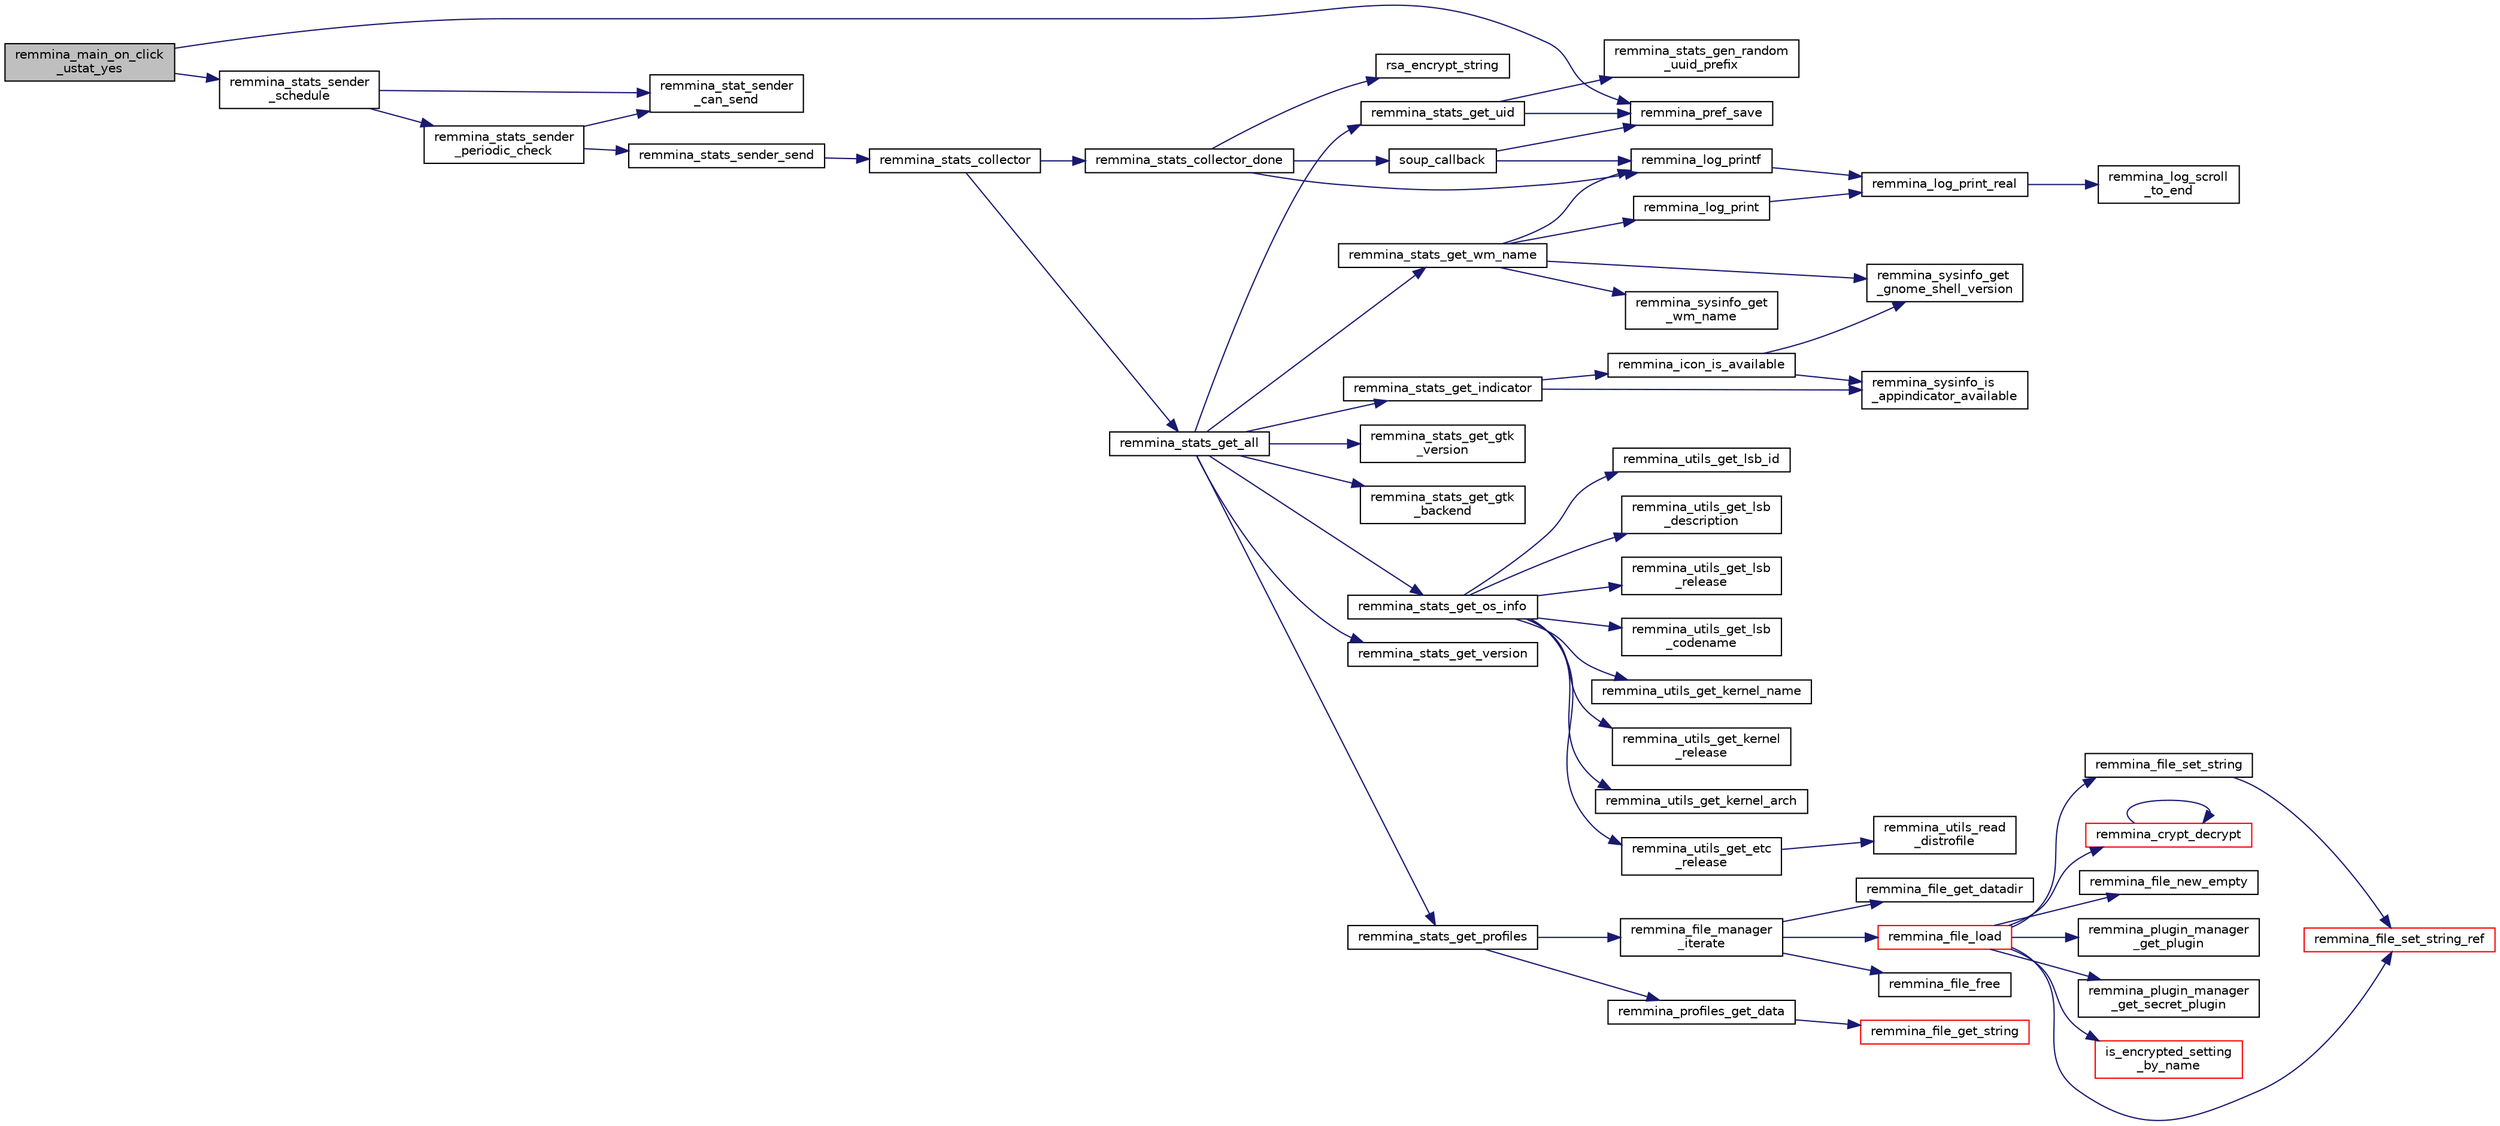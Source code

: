 digraph "remmina_main_on_click_ustat_yes"
{
  edge [fontname="Helvetica",fontsize="10",labelfontname="Helvetica",labelfontsize="10"];
  node [fontname="Helvetica",fontsize="10",shape=record];
  rankdir="LR";
  Node4838 [label="remmina_main_on_click\l_ustat_yes",height=0.2,width=0.4,color="black", fillcolor="grey75", style="filled", fontcolor="black"];
  Node4838 -> Node4839 [color="midnightblue",fontsize="10",style="solid",fontname="Helvetica"];
  Node4839 [label="remmina_pref_save",height=0.2,width=0.4,color="black", fillcolor="white", style="filled",URL="$remmina__pref_8c.html#a1c614a5e7dc3cd415be6e0a926e26983"];
  Node4838 -> Node4840 [color="midnightblue",fontsize="10",style="solid",fontname="Helvetica"];
  Node4840 [label="remmina_stats_sender\l_schedule",height=0.2,width=0.4,color="black", fillcolor="white", style="filled",URL="$remmina__stats__sender_8c.html#a03db556341f727fb2fe482cae80351a9"];
  Node4840 -> Node4841 [color="midnightblue",fontsize="10",style="solid",fontname="Helvetica"];
  Node4841 [label="remmina_stat_sender\l_can_send",height=0.2,width=0.4,color="black", fillcolor="white", style="filled",URL="$remmina__stats__sender_8c.html#a5aa2104ccded08aa02dd2886f87af516"];
  Node4840 -> Node4842 [color="midnightblue",fontsize="10",style="solid",fontname="Helvetica"];
  Node4842 [label="remmina_stats_sender\l_periodic_check",height=0.2,width=0.4,color="black", fillcolor="white", style="filled",URL="$remmina__stats__sender_8c.html#a9893f8bc18fa81d40fabcf60e7353bb2"];
  Node4842 -> Node4841 [color="midnightblue",fontsize="10",style="solid",fontname="Helvetica"];
  Node4842 -> Node4843 [color="midnightblue",fontsize="10",style="solid",fontname="Helvetica"];
  Node4843 [label="remmina_stats_sender_send",height=0.2,width=0.4,color="black", fillcolor="white", style="filled",URL="$remmina__stats__sender_8c.html#adcfe144769bc83b3a6cc216eb3589919"];
  Node4843 -> Node4844 [color="midnightblue",fontsize="10",style="solid",fontname="Helvetica"];
  Node4844 [label="remmina_stats_collector",height=0.2,width=0.4,color="black", fillcolor="white", style="filled",URL="$remmina__stats__sender_8c.html#a9fb1f78014c902387de47961e8245518"];
  Node4844 -> Node4845 [color="midnightblue",fontsize="10",style="solid",fontname="Helvetica"];
  Node4845 [label="remmina_stats_get_all",height=0.2,width=0.4,color="black", fillcolor="white", style="filled",URL="$remmina__stats_8c.html#a7398b36347e3621772776c466b565641",tooltip="Get all statistics in json format to send periodically to the PHP server. "];
  Node4845 -> Node4846 [color="midnightblue",fontsize="10",style="solid",fontname="Helvetica"];
  Node4846 [label="remmina_stats_get_uid",height=0.2,width=0.4,color="black", fillcolor="white", style="filled",URL="$remmina__stats_8c.html#ac6adbf6560625e2bf54037fcd039319d"];
  Node4846 -> Node4847 [color="midnightblue",fontsize="10",style="solid",fontname="Helvetica"];
  Node4847 [label="remmina_stats_gen_random\l_uuid_prefix",height=0.2,width=0.4,color="black", fillcolor="white", style="filled",URL="$remmina__stats_8c.html#a14c9cf442dc07a27989b27d16a5c73e6"];
  Node4846 -> Node4839 [color="midnightblue",fontsize="10",style="solid",fontname="Helvetica"];
  Node4845 -> Node4848 [color="midnightblue",fontsize="10",style="solid",fontname="Helvetica"];
  Node4848 [label="remmina_stats_get_version",height=0.2,width=0.4,color="black", fillcolor="white", style="filled",URL="$remmina__stats_8c.html#ab248458a3face2634bab909ffeb8291e"];
  Node4845 -> Node4849 [color="midnightblue",fontsize="10",style="solid",fontname="Helvetica"];
  Node4849 [label="remmina_stats_get_os_info",height=0.2,width=0.4,color="black", fillcolor="white", style="filled",URL="$remmina__stats_8c.html#a43133d5e00f481d315ef0d58cb52e70a"];
  Node4849 -> Node4850 [color="midnightblue",fontsize="10",style="solid",fontname="Helvetica"];
  Node4850 [label="remmina_utils_get_kernel_name",height=0.2,width=0.4,color="black", fillcolor="white", style="filled",URL="$remmina__utils_8c.html#abfc722d07d9936711794411bfbed0522",tooltip="Return the OS name as in \"uname -s\". "];
  Node4849 -> Node4851 [color="midnightblue",fontsize="10",style="solid",fontname="Helvetica"];
  Node4851 [label="remmina_utils_get_kernel\l_release",height=0.2,width=0.4,color="black", fillcolor="white", style="filled",URL="$remmina__utils_8c.html#a57603aa88df56e77e1a6de0f215f21aa",tooltip="Return the OS version as in \"uname -r\". "];
  Node4849 -> Node4852 [color="midnightblue",fontsize="10",style="solid",fontname="Helvetica"];
  Node4852 [label="remmina_utils_get_kernel_arch",height=0.2,width=0.4,color="black", fillcolor="white", style="filled",URL="$remmina__utils_8c.html#a116e7cd4565386fe531d3a6d1a3d3730",tooltip="Return the machine hardware name as in \"uname -m\". "];
  Node4849 -> Node4853 [color="midnightblue",fontsize="10",style="solid",fontname="Helvetica"];
  Node4853 [label="remmina_utils_get_lsb_id",height=0.2,width=0.4,color="black", fillcolor="white", style="filled",URL="$remmina__utils_8c.html#aa768b6fe171695d212da4c6eaf74cf22",tooltip="Print the Distributor as specified by the lsb_release command. "];
  Node4849 -> Node4854 [color="midnightblue",fontsize="10",style="solid",fontname="Helvetica"];
  Node4854 [label="remmina_utils_get_lsb\l_description",height=0.2,width=0.4,color="black", fillcolor="white", style="filled",URL="$remmina__utils_8c.html#ac00cb21c5cb5efcf7afc6eeae2147a75",tooltip="Print the Distribution description as specified by the lsb_release command. "];
  Node4849 -> Node4855 [color="midnightblue",fontsize="10",style="solid",fontname="Helvetica"];
  Node4855 [label="remmina_utils_get_lsb\l_release",height=0.2,width=0.4,color="black", fillcolor="white", style="filled",URL="$remmina__utils_8c.html#a5ee50df5d7585d229a154a712c9161ca",tooltip="Print the Distribution release name as specified by the lsb_release command. "];
  Node4849 -> Node4856 [color="midnightblue",fontsize="10",style="solid",fontname="Helvetica"];
  Node4856 [label="remmina_utils_get_lsb\l_codename",height=0.2,width=0.4,color="black", fillcolor="white", style="filled",URL="$remmina__utils_8c.html#a2b4dbb0da7c8ba4bd86877097b85d10c",tooltip="Print the Distribution codename as specified by the lsb_release command. "];
  Node4849 -> Node4857 [color="midnightblue",fontsize="10",style="solid",fontname="Helvetica"];
  Node4857 [label="remmina_utils_get_etc\l_release",height=0.2,width=0.4,color="black", fillcolor="white", style="filled",URL="$remmina__utils_8c.html#a54cee350c4ecc6e77af835c4ba90df4c",tooltip="Print the distribution description if found. "];
  Node4857 -> Node4858 [color="midnightblue",fontsize="10",style="solid",fontname="Helvetica"];
  Node4858 [label="remmina_utils_read\l_distrofile",height=0.2,width=0.4,color="black", fillcolor="white", style="filled",URL="$remmina__utils_8c.html#a297576937e5f9be372f1861a87c41dfa",tooltip="OS related functions. "];
  Node4845 -> Node4859 [color="midnightblue",fontsize="10",style="solid",fontname="Helvetica"];
  Node4859 [label="remmina_stats_get_gtk\l_version",height=0.2,width=0.4,color="black", fillcolor="white", style="filled",URL="$remmina__stats_8c.html#aed3a8dd3e01a05d96d6cf3625bb28731"];
  Node4845 -> Node4860 [color="midnightblue",fontsize="10",style="solid",fontname="Helvetica"];
  Node4860 [label="remmina_stats_get_gtk\l_backend",height=0.2,width=0.4,color="black", fillcolor="white", style="filled",URL="$remmina__stats_8c.html#a73fbf1064af209f1f7272d737168971c"];
  Node4845 -> Node4861 [color="midnightblue",fontsize="10",style="solid",fontname="Helvetica"];
  Node4861 [label="remmina_stats_get_wm_name",height=0.2,width=0.4,color="black", fillcolor="white", style="filled",URL="$remmina__stats_8c.html#ae596da7901fb3b45b7290a1d70b3ea3a"];
  Node4861 -> Node4862 [color="midnightblue",fontsize="10",style="solid",fontname="Helvetica"];
  Node4862 [label="remmina_sysinfo_get\l_gnome_shell_version",height=0.2,width=0.4,color="black", fillcolor="white", style="filled",URL="$remmina__sysinfo_8c.html#a79fd36823613c320001f0cdd2a97490f",tooltip="Query DBUS to get gnome shell version. "];
  Node4861 -> Node4863 [color="midnightblue",fontsize="10",style="solid",fontname="Helvetica"];
  Node4863 [label="remmina_log_print",height=0.2,width=0.4,color="black", fillcolor="white", style="filled",URL="$remmina__log_8c.html#aca8f826a273194e22f4467421af9b3aa"];
  Node4863 -> Node4864 [color="midnightblue",fontsize="10",style="solid",fontname="Helvetica"];
  Node4864 [label="remmina_log_print_real",height=0.2,width=0.4,color="black", fillcolor="white", style="filled",URL="$remmina__log_8c.html#a7cbb8cc1b0525ae49248a84fb4b2b1a1"];
  Node4864 -> Node4865 [color="midnightblue",fontsize="10",style="solid",fontname="Helvetica"];
  Node4865 [label="remmina_log_scroll\l_to_end",height=0.2,width=0.4,color="black", fillcolor="white", style="filled",URL="$remmina__log_8c.html#a6a5cc60197293b97a0c6fa2a471b221b"];
  Node4861 -> Node4866 [color="midnightblue",fontsize="10",style="solid",fontname="Helvetica"];
  Node4866 [label="remmina_log_printf",height=0.2,width=0.4,color="black", fillcolor="white", style="filled",URL="$remmina__log_8c.html#ac7848510c1fe1990c992e28cd31af9d8"];
  Node4866 -> Node4864 [color="midnightblue",fontsize="10",style="solid",fontname="Helvetica"];
  Node4861 -> Node4867 [color="midnightblue",fontsize="10",style="solid",fontname="Helvetica"];
  Node4867 [label="remmina_sysinfo_get\l_wm_name",height=0.2,width=0.4,color="black", fillcolor="white", style="filled",URL="$remmina__sysinfo_8c.html#ae4441d62bb4075d1618b5750fea064b4",tooltip="Query environment variables to get the Window manager name. "];
  Node4845 -> Node4868 [color="midnightblue",fontsize="10",style="solid",fontname="Helvetica"];
  Node4868 [label="remmina_stats_get_indicator",height=0.2,width=0.4,color="black", fillcolor="white", style="filled",URL="$remmina__stats_8c.html#aee2ea5acceb2fbc3aa4ff21d136c5734"];
  Node4868 -> Node4869 [color="midnightblue",fontsize="10",style="solid",fontname="Helvetica"];
  Node4869 [label="remmina_sysinfo_is\l_appindicator_available",height=0.2,width=0.4,color="black", fillcolor="white", style="filled",URL="$remmina__sysinfo_8c.html#ae6ecf91edb905f3b2b39e33e05325590"];
  Node4868 -> Node4870 [color="midnightblue",fontsize="10",style="solid",fontname="Helvetica"];
  Node4870 [label="remmina_icon_is_available",height=0.2,width=0.4,color="black", fillcolor="white", style="filled",URL="$remmina__icon_8c.html#a42f087b679b43b8a1d36cd9e9781a8b6",tooltip="Determine whenever the Remmina icon is available. "];
  Node4870 -> Node4862 [color="midnightblue",fontsize="10",style="solid",fontname="Helvetica"];
  Node4870 -> Node4869 [color="midnightblue",fontsize="10",style="solid",fontname="Helvetica"];
  Node4845 -> Node4871 [color="midnightblue",fontsize="10",style="solid",fontname="Helvetica"];
  Node4871 [label="remmina_stats_get_profiles",height=0.2,width=0.4,color="black", fillcolor="white", style="filled",URL="$remmina__stats_8c.html#a65500d6b5d93cc7e3fc3d72329ff3847",tooltip="Add a json member profile_count with a child for each protocol used by the user. "];
  Node4871 -> Node4872 [color="midnightblue",fontsize="10",style="solid",fontname="Helvetica"];
  Node4872 [label="remmina_file_manager\l_iterate",height=0.2,width=0.4,color="black", fillcolor="white", style="filled",URL="$remmina__file__manager_8c.html#a55a717aafc046713380bd2c55f29165a"];
  Node4872 -> Node4873 [color="midnightblue",fontsize="10",style="solid",fontname="Helvetica"];
  Node4873 [label="remmina_file_get_datadir",height=0.2,width=0.4,color="black", fillcolor="white", style="filled",URL="$remmina__file__manager_8c.html#aa65bc30beb59d607ba430d966e7e27f5"];
  Node4872 -> Node4874 [color="midnightblue",fontsize="10",style="solid",fontname="Helvetica"];
  Node4874 [label="remmina_file_load",height=0.2,width=0.4,color="red", fillcolor="white", style="filled",URL="$remmina__file_8c.html#ac1cc2d7f827f7d64c7fd3edf10e9383e"];
  Node4874 -> Node4875 [color="midnightblue",fontsize="10",style="solid",fontname="Helvetica"];
  Node4875 [label="remmina_file_new_empty",height=0.2,width=0.4,color="black", fillcolor="white", style="filled",URL="$remmina__file_8c.html#adab087b7139756f029020a87a5438cfa"];
  Node4874 -> Node4876 [color="midnightblue",fontsize="10",style="solid",fontname="Helvetica"];
  Node4876 [label="remmina_plugin_manager\l_get_plugin",height=0.2,width=0.4,color="black", fillcolor="white", style="filled",URL="$remmina__plugin__manager_8c.html#a3872c8656a8a3d5147bcc603471c1932"];
  Node4874 -> Node4877 [color="midnightblue",fontsize="10",style="solid",fontname="Helvetica"];
  Node4877 [label="remmina_plugin_manager\l_get_secret_plugin",height=0.2,width=0.4,color="black", fillcolor="white", style="filled",URL="$remmina__plugin__manager_8c.html#ad380a98f6624aa8c830015c8b428b7b4"];
  Node4874 -> Node4878 [color="midnightblue",fontsize="10",style="solid",fontname="Helvetica"];
  Node4878 [label="is_encrypted_setting\l_by_name",height=0.2,width=0.4,color="red", fillcolor="white", style="filled",URL="$remmina__file_8c.html#a72580559fa04082418a993fec4c77281"];
  Node4874 -> Node4882 [color="midnightblue",fontsize="10",style="solid",fontname="Helvetica"];
  Node4882 [label="remmina_file_set_string",height=0.2,width=0.4,color="black", fillcolor="white", style="filled",URL="$remmina__file_8c.html#a85ca1ca2d0bf9ef29e490c6f4527a954"];
  Node4882 -> Node4883 [color="midnightblue",fontsize="10",style="solid",fontname="Helvetica"];
  Node4883 [label="remmina_file_set_string_ref",height=0.2,width=0.4,color="red", fillcolor="white", style="filled",URL="$remmina__file_8c.html#a74951c1067a1a5e1341f5e1c1206dec6"];
  Node4874 -> Node4883 [color="midnightblue",fontsize="10",style="solid",fontname="Helvetica"];
  Node4874 -> Node4885 [color="midnightblue",fontsize="10",style="solid",fontname="Helvetica"];
  Node4885 [label="remmina_crypt_decrypt",height=0.2,width=0.4,color="red", fillcolor="white", style="filled",URL="$remmina__crypt_8c.html#a3fe2fa245d401146adf02a3a8f996ab9"];
  Node4885 -> Node4885 [color="midnightblue",fontsize="10",style="solid",fontname="Helvetica"];
  Node4872 -> Node4889 [color="midnightblue",fontsize="10",style="solid",fontname="Helvetica"];
  Node4889 [label="remmina_file_free",height=0.2,width=0.4,color="black", fillcolor="white", style="filled",URL="$remmina__file_8c.html#abd2f06bf0a5ddcf7156e5ef7d0c8d4d7"];
  Node4871 -> Node4890 [color="midnightblue",fontsize="10",style="solid",fontname="Helvetica"];
  Node4890 [label="remmina_profiles_get_data",height=0.2,width=0.4,color="black", fillcolor="white", style="filled",URL="$remmina__stats_8c.html#a1dff2b06d5acefc9bd2f25508ab45328",tooltip="Given a remmina file, fills a structure containing profiles keys/value tuples. "];
  Node4890 -> Node4891 [color="midnightblue",fontsize="10",style="solid",fontname="Helvetica"];
  Node4891 [label="remmina_file_get_string",height=0.2,width=0.4,color="red", fillcolor="white", style="filled",URL="$remmina__file_8c.html#a8eb1b213d9d08c6ad13683ce05f4355e"];
  Node4844 -> Node4942 [color="midnightblue",fontsize="10",style="solid",fontname="Helvetica"];
  Node4942 [label="remmina_stats_collector_done",height=0.2,width=0.4,color="black", fillcolor="white", style="filled",URL="$remmina__stats__sender_8c.html#a38aa59201bec4b28dd8af8273063dce7"];
  Node4942 -> Node4866 [color="midnightblue",fontsize="10",style="solid",fontname="Helvetica"];
  Node4942 -> Node4943 [color="midnightblue",fontsize="10",style="solid",fontname="Helvetica"];
  Node4943 [label="rsa_encrypt_string",height=0.2,width=0.4,color="black", fillcolor="white", style="filled",URL="$remmina__stats__sender_8c.html#a2423312953c64a318fbe8d44fd2d4fb7"];
  Node4942 -> Node4944 [color="midnightblue",fontsize="10",style="solid",fontname="Helvetica"];
  Node4944 [label="soup_callback",height=0.2,width=0.4,color="black", fillcolor="white", style="filled",URL="$remmina__stats__sender_8c.html#a25ee87d9e565079665ced10b7736fb20"];
  Node4944 -> Node4866 [color="midnightblue",fontsize="10",style="solid",fontname="Helvetica"];
  Node4944 -> Node4839 [color="midnightblue",fontsize="10",style="solid",fontname="Helvetica"];
}
